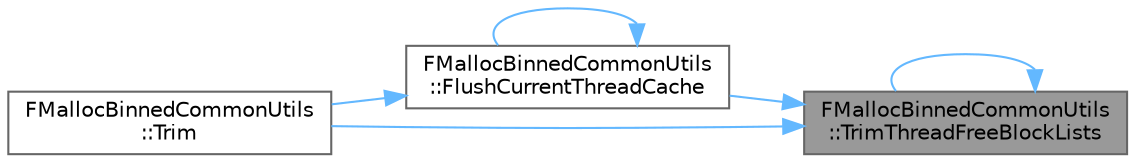digraph "FMallocBinnedCommonUtils::TrimThreadFreeBlockLists"
{
 // INTERACTIVE_SVG=YES
 // LATEX_PDF_SIZE
  bgcolor="transparent";
  edge [fontname=Helvetica,fontsize=10,labelfontname=Helvetica,labelfontsize=10];
  node [fontname=Helvetica,fontsize=10,shape=box,height=0.2,width=0.4];
  rankdir="RL";
  Node1 [id="Node000001",label="FMallocBinnedCommonUtils\l::TrimThreadFreeBlockLists",height=0.2,width=0.4,color="gray40", fillcolor="grey60", style="filled", fontcolor="black",tooltip=" "];
  Node1 -> Node2 [id="edge1_Node000001_Node000002",dir="back",color="steelblue1",style="solid",tooltip=" "];
  Node2 [id="Node000002",label="FMallocBinnedCommonUtils\l::FlushCurrentThreadCache",height=0.2,width=0.4,color="grey40", fillcolor="white", style="filled",URL="$d4/d57/classFMallocBinnedCommonUtils.html#a220c11b63acd0e148f415eeb6b1eabb7",tooltip=" "];
  Node2 -> Node2 [id="edge2_Node000002_Node000002",dir="back",color="steelblue1",style="solid",tooltip=" "];
  Node2 -> Node3 [id="edge3_Node000002_Node000003",dir="back",color="steelblue1",style="solid",tooltip=" "];
  Node3 [id="Node000003",label="FMallocBinnedCommonUtils\l::Trim",height=0.2,width=0.4,color="grey40", fillcolor="white", style="filled",URL="$d4/d57/classFMallocBinnedCommonUtils.html#aa44e8e6a3dae45bdf211979bd686f120",tooltip=" "];
  Node1 -> Node3 [id="edge4_Node000001_Node000003",dir="back",color="steelblue1",style="solid",tooltip=" "];
  Node1 -> Node1 [id="edge5_Node000001_Node000001",dir="back",color="steelblue1",style="solid",tooltip=" "];
}
